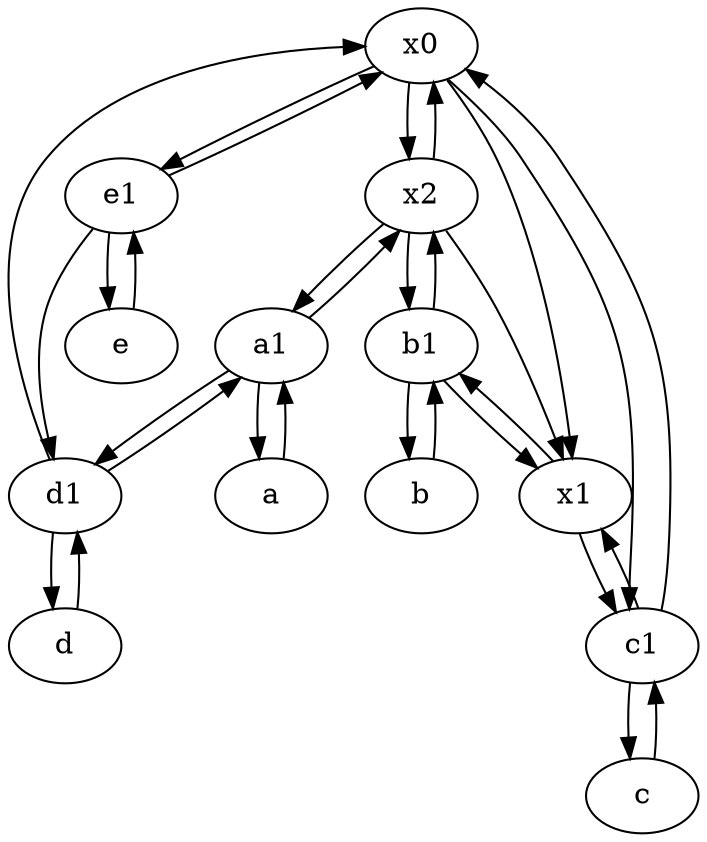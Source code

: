 digraph  {
	x0;
	x2;
	d1 [pos="25,30!"];
	e1 [pos="25,45!"];
	a1 [pos="40,15!"];
	x1;
	e [pos="30,50!"];
	c [pos="20,10!"];
	d [pos="20,30!"];
	c1 [pos="30,15!"];
	a [pos="40,10!"];
	b [pos="50,20!"];
	b1 [pos="45,20!"];
	a1 -> d1;
	b -> b1;
	a1 -> x2;
	x0 -> e1;
	b1 -> b;
	d1 -> x0;
	e1 -> d1;
	e -> e1;
	x0 -> x1;
	c -> c1;
	d1 -> a1;
	a -> a1;
	c1 -> x0;
	d -> d1;
	x0 -> c1;
	x0 -> x2;
	c1 -> c;
	x1 -> b1;
	x2 -> x1;
	a1 -> a;
	c1 -> x1;
	x2 -> a1;
	e1 -> x0;
	b1 -> x1;
	x2 -> x0;
	x1 -> c1;
	d1 -> d;
	b1 -> x2;
	x2 -> b1;
	e1 -> e;

	}